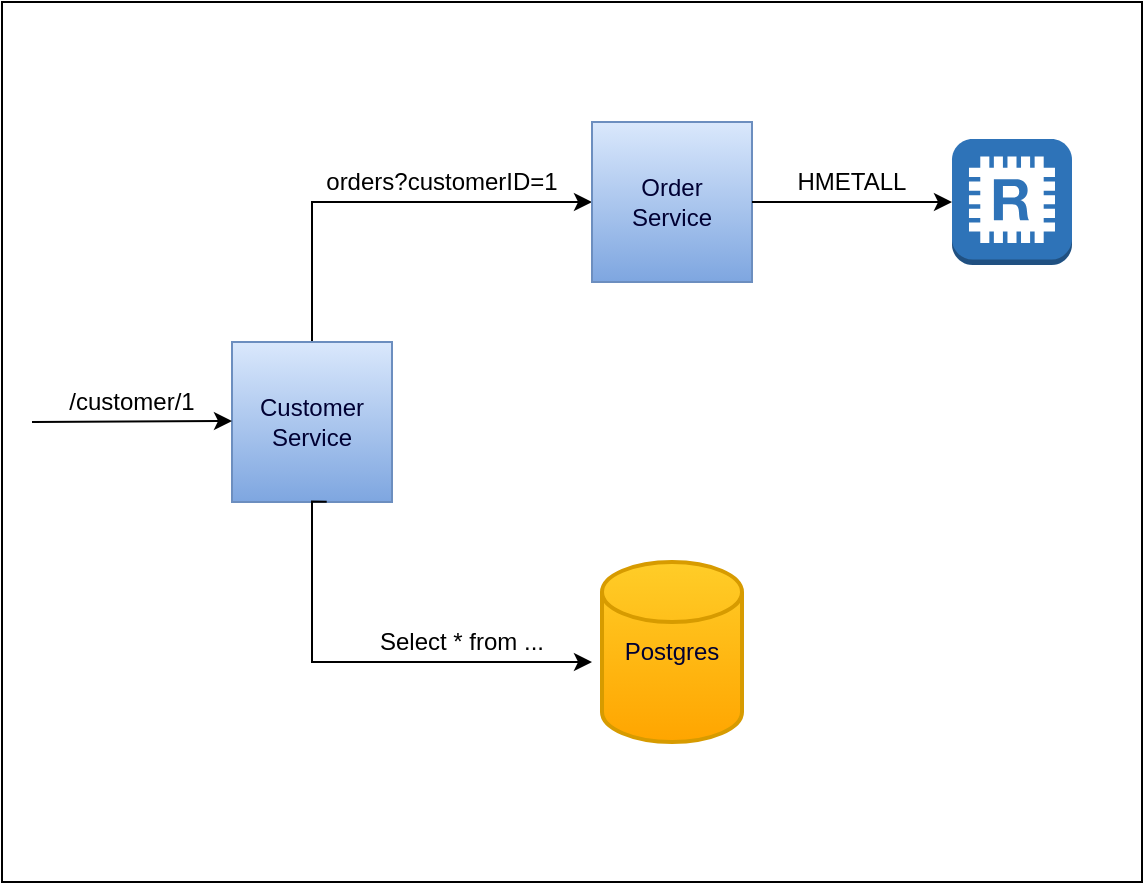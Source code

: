 <mxfile version="13.1.3">
    <diagram id="6hGFLwfOUW9BJ-s0fimq" name="Page-1">
        <mxGraphModel dx="575" dy="617" grid="1" gridSize="10" guides="1" tooltips="1" connect="1" arrows="1" fold="1" page="1" pageScale="1" pageWidth="827" pageHeight="1169" math="0" shadow="0">
            <root>
                <mxCell id="0"/>
                <mxCell id="1" parent="0"/>
                <mxCell id="51" value="" style="rounded=0;whiteSpace=wrap;html=1;" vertex="1" parent="1">
                    <mxGeometry x="140" y="120" width="570" height="440" as="geometry"/>
                </mxCell>
                <mxCell id="53" value="" style="edgeStyle=orthogonalEdgeStyle;rounded=0;orthogonalLoop=1;jettySize=auto;html=1;entryX=0;entryY=0.5;entryDx=0;entryDy=0;" edge="1" parent="1" source="54" target="55">
                    <mxGeometry relative="1" as="geometry">
                        <Array as="points">
                            <mxPoint x="295" y="220"/>
                        </Array>
                    </mxGeometry>
                </mxCell>
                <mxCell id="54" value="&lt;font color=&quot;#000033&quot;&gt;Customer&lt;br&gt;Service&lt;/font&gt;" style="whiteSpace=wrap;html=1;aspect=fixed;fillColor=#dae8fc;strokeColor=#6c8ebf;gradientColor=#7ea6e0;" vertex="1" parent="1">
                    <mxGeometry x="255" y="290" width="80" height="80" as="geometry"/>
                </mxCell>
                <mxCell id="55" value="&lt;font color=&quot;#000033&quot;&gt;Order &lt;br&gt;Service&lt;/font&gt;" style="whiteSpace=wrap;html=1;aspect=fixed;fillColor=#dae8fc;strokeColor=#6c8ebf;gradientColor=#7ea6e0;" vertex="1" parent="1">
                    <mxGeometry x="435" y="180" width="80" height="80" as="geometry"/>
                </mxCell>
                <mxCell id="56" value="" style="outlineConnect=0;dashed=0;verticalLabelPosition=bottom;verticalAlign=top;align=center;html=1;shape=mxgraph.aws3.redis;fillColor=#2E73B8;gradientColor=none;" vertex="1" parent="1">
                    <mxGeometry x="615" y="188.5" width="60" height="63" as="geometry"/>
                </mxCell>
                <mxCell id="57" value="&lt;font color=&quot;#000033&quot;&gt;Postgres&lt;/font&gt;" style="strokeWidth=2;html=1;shape=mxgraph.flowchart.database;whiteSpace=wrap;fillColor=#ffcd28;strokeColor=#d79b00;gradientColor=#ffa500;" vertex="1" parent="1">
                    <mxGeometry x="440" y="400" width="70" height="90" as="geometry"/>
                </mxCell>
                <mxCell id="58" value="" style="edgeStyle=orthogonalEdgeStyle;rounded=0;orthogonalLoop=1;jettySize=auto;html=1;exitX=0.592;exitY=0.998;exitDx=0;exitDy=0;exitPerimeter=0;" edge="1" parent="1" source="54">
                    <mxGeometry relative="1" as="geometry">
                        <mxPoint x="335" y="330" as="sourcePoint"/>
                        <mxPoint x="435" y="450" as="targetPoint"/>
                        <Array as="points">
                            <mxPoint x="295" y="370"/>
                            <mxPoint x="295" y="450"/>
                        </Array>
                    </mxGeometry>
                </mxCell>
                <mxCell id="59" value="" style="edgeStyle=orthogonalEdgeStyle;rounded=0;orthogonalLoop=1;jettySize=auto;html=1;entryX=0;entryY=0.5;entryDx=0;entryDy=0;entryPerimeter=0;exitX=1;exitY=0.5;exitDx=0;exitDy=0;" edge="1" parent="1" source="55" target="56">
                    <mxGeometry relative="1" as="geometry">
                        <mxPoint x="325" y="330" as="sourcePoint"/>
                        <mxPoint x="445" y="230" as="targetPoint"/>
                        <Array as="points">
                            <mxPoint x="605" y="220"/>
                            <mxPoint x="605" y="220"/>
                        </Array>
                    </mxGeometry>
                </mxCell>
                <mxCell id="60" value="" style="edgeStyle=orthogonalEdgeStyle;rounded=0;orthogonalLoop=1;jettySize=auto;html=1;entryX=0;entryY=0.5;entryDx=0;entryDy=0;" edge="1" parent="1">
                    <mxGeometry relative="1" as="geometry">
                        <Array as="points">
                            <mxPoint x="155" y="330"/>
                        </Array>
                        <mxPoint x="185" y="330" as="sourcePoint"/>
                        <mxPoint x="255" y="329.5" as="targetPoint"/>
                    </mxGeometry>
                </mxCell>
                <mxCell id="61" value="/customer/1" style="text;html=1;strokeColor=none;fillColor=none;align=center;verticalAlign=middle;whiteSpace=wrap;rounded=0;" vertex="1" parent="1">
                    <mxGeometry x="140" y="310" width="130" height="20" as="geometry"/>
                </mxCell>
                <mxCell id="62" value="orders?customerID=1" style="text;html=1;strokeColor=none;fillColor=none;align=center;verticalAlign=middle;whiteSpace=wrap;rounded=0;" vertex="1" parent="1">
                    <mxGeometry x="270" y="200" width="180" height="20" as="geometry"/>
                </mxCell>
                <mxCell id="63" value="Select * from ..." style="text;html=1;strokeColor=none;fillColor=none;align=center;verticalAlign=middle;whiteSpace=wrap;rounded=0;" vertex="1" parent="1">
                    <mxGeometry x="280" y="430" width="180" height="20" as="geometry"/>
                </mxCell>
                <mxCell id="64" value="HMETALL" style="text;html=1;strokeColor=none;fillColor=none;align=center;verticalAlign=middle;whiteSpace=wrap;rounded=0;" vertex="1" parent="1">
                    <mxGeometry x="530" y="200" width="70" height="20" as="geometry"/>
                </mxCell>
            </root>
        </mxGraphModel>
    </diagram>
</mxfile>